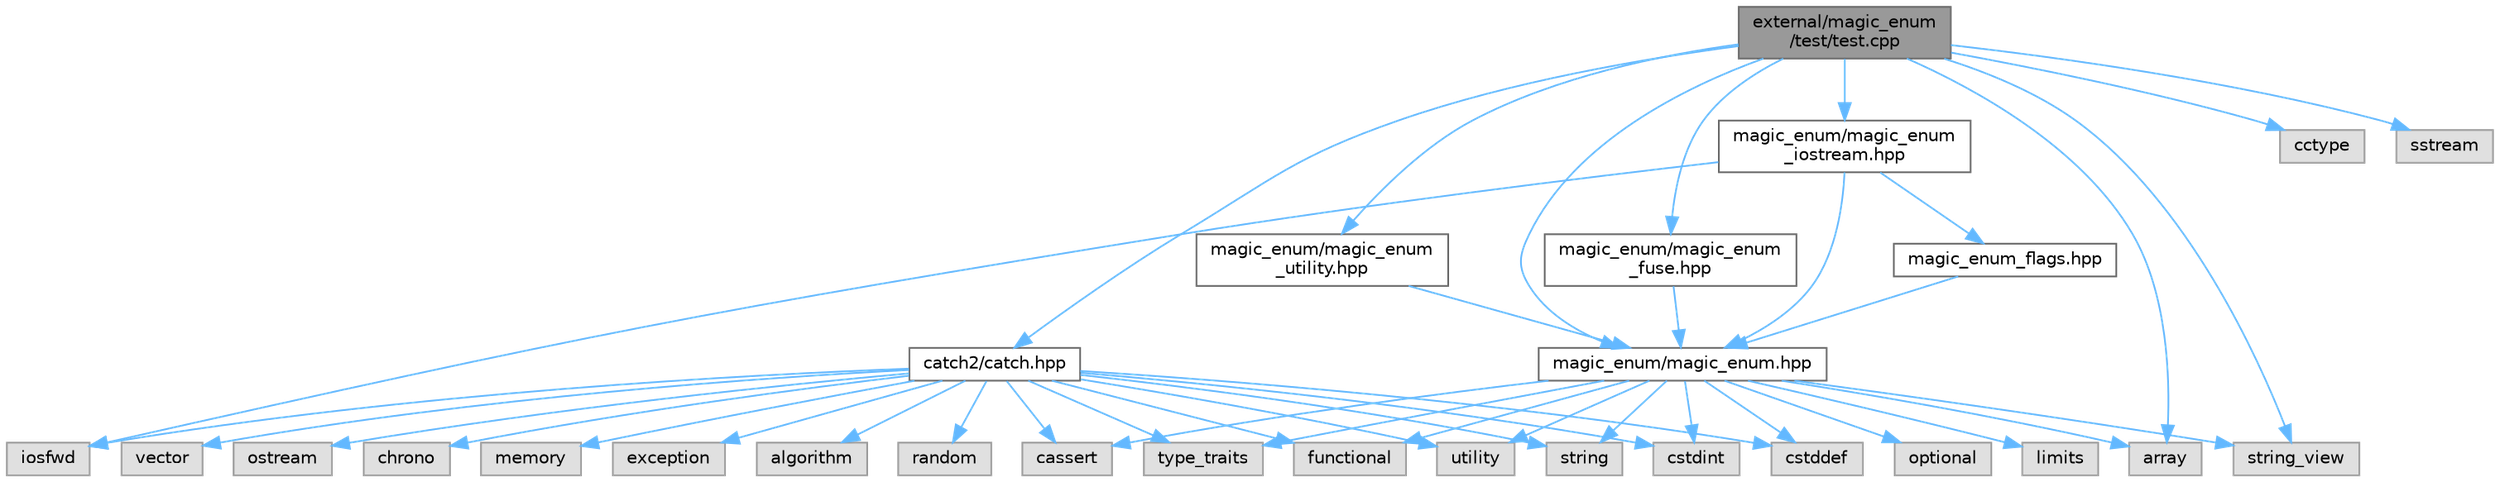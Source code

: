 digraph "external/magic_enum/test/test.cpp"
{
 // LATEX_PDF_SIZE
  bgcolor="transparent";
  edge [fontname=Helvetica,fontsize=10,labelfontname=Helvetica,labelfontsize=10];
  node [fontname=Helvetica,fontsize=10,shape=box,height=0.2,width=0.4];
  Node1 [id="Node000001",label="external/magic_enum\l/test/test.cpp",height=0.2,width=0.4,color="gray40", fillcolor="grey60", style="filled", fontcolor="black",tooltip=" "];
  Node1 -> Node2 [id="edge42_Node000001_Node000002",color="steelblue1",style="solid",tooltip=" "];
  Node2 [id="Node000002",label="catch2/catch.hpp",height=0.2,width=0.4,color="grey40", fillcolor="white", style="filled",URL="$catch_8hpp.html",tooltip=" "];
  Node2 -> Node3 [id="edge43_Node000002_Node000003",color="steelblue1",style="solid",tooltip=" "];
  Node3 [id="Node000003",label="iosfwd",height=0.2,width=0.4,color="grey60", fillcolor="#E0E0E0", style="filled",tooltip=" "];
  Node2 -> Node4 [id="edge44_Node000002_Node000004",color="steelblue1",style="solid",tooltip=" "];
  Node4 [id="Node000004",label="string",height=0.2,width=0.4,color="grey60", fillcolor="#E0E0E0", style="filled",tooltip=" "];
  Node2 -> Node5 [id="edge45_Node000002_Node000005",color="steelblue1",style="solid",tooltip=" "];
  Node5 [id="Node000005",label="cstdint",height=0.2,width=0.4,color="grey60", fillcolor="#E0E0E0", style="filled",tooltip=" "];
  Node2 -> Node6 [id="edge46_Node000002_Node000006",color="steelblue1",style="solid",tooltip=" "];
  Node6 [id="Node000006",label="vector",height=0.2,width=0.4,color="grey60", fillcolor="#E0E0E0", style="filled",tooltip=" "];
  Node2 -> Node7 [id="edge47_Node000002_Node000007",color="steelblue1",style="solid",tooltip=" "];
  Node7 [id="Node000007",label="cstddef",height=0.2,width=0.4,color="grey60", fillcolor="#E0E0E0", style="filled",tooltip=" "];
  Node2 -> Node8 [id="edge48_Node000002_Node000008",color="steelblue1",style="solid",tooltip=" "];
  Node8 [id="Node000008",label="cassert",height=0.2,width=0.4,color="grey60", fillcolor="#E0E0E0", style="filled",tooltip=" "];
  Node2 -> Node9 [id="edge49_Node000002_Node000009",color="steelblue1",style="solid",tooltip=" "];
  Node9 [id="Node000009",label="type_traits",height=0.2,width=0.4,color="grey60", fillcolor="#E0E0E0", style="filled",tooltip=" "];
  Node2 -> Node10 [id="edge50_Node000002_Node000010",color="steelblue1",style="solid",tooltip=" "];
  Node10 [id="Node000010",label="ostream",height=0.2,width=0.4,color="grey60", fillcolor="#E0E0E0", style="filled",tooltip=" "];
  Node2 -> Node11 [id="edge51_Node000002_Node000011",color="steelblue1",style="solid",tooltip=" "];
  Node11 [id="Node000011",label="chrono",height=0.2,width=0.4,color="grey60", fillcolor="#E0E0E0", style="filled",tooltip=" "];
  Node2 -> Node12 [id="edge52_Node000002_Node000012",color="steelblue1",style="solid",tooltip=" "];
  Node12 [id="Node000012",label="memory",height=0.2,width=0.4,color="grey60", fillcolor="#E0E0E0", style="filled",tooltip=" "];
  Node2 -> Node13 [id="edge53_Node000002_Node000013",color="steelblue1",style="solid",tooltip=" "];
  Node13 [id="Node000013",label="exception",height=0.2,width=0.4,color="grey60", fillcolor="#E0E0E0", style="filled",tooltip=" "];
  Node2 -> Node14 [id="edge54_Node000002_Node000014",color="steelblue1",style="solid",tooltip=" "];
  Node14 [id="Node000014",label="functional",height=0.2,width=0.4,color="grey60", fillcolor="#E0E0E0", style="filled",tooltip=" "];
  Node2 -> Node15 [id="edge55_Node000002_Node000015",color="steelblue1",style="solid",tooltip=" "];
  Node15 [id="Node000015",label="algorithm",height=0.2,width=0.4,color="grey60", fillcolor="#E0E0E0", style="filled",tooltip=" "];
  Node2 -> Node16 [id="edge56_Node000002_Node000016",color="steelblue1",style="solid",tooltip=" "];
  Node16 [id="Node000016",label="utility",height=0.2,width=0.4,color="grey60", fillcolor="#E0E0E0", style="filled",tooltip=" "];
  Node2 -> Node17 [id="edge57_Node000002_Node000017",color="steelblue1",style="solid",tooltip=" "];
  Node17 [id="Node000017",label="random",height=0.2,width=0.4,color="grey60", fillcolor="#E0E0E0", style="filled",tooltip=" "];
  Node1 -> Node18 [id="edge58_Node000001_Node000018",color="steelblue1",style="solid",tooltip=" "];
  Node18 [id="Node000018",label="magic_enum/magic_enum.hpp",height=0.2,width=0.4,color="grey40", fillcolor="white", style="filled",URL="$magic__enum_8hpp.html",tooltip=" "];
  Node18 -> Node19 [id="edge59_Node000018_Node000019",color="steelblue1",style="solid",tooltip=" "];
  Node19 [id="Node000019",label="array",height=0.2,width=0.4,color="grey60", fillcolor="#E0E0E0", style="filled",tooltip=" "];
  Node18 -> Node7 [id="edge60_Node000018_Node000007",color="steelblue1",style="solid",tooltip=" "];
  Node18 -> Node5 [id="edge61_Node000018_Node000005",color="steelblue1",style="solid",tooltip=" "];
  Node18 -> Node14 [id="edge62_Node000018_Node000014",color="steelblue1",style="solid",tooltip=" "];
  Node18 -> Node20 [id="edge63_Node000018_Node000020",color="steelblue1",style="solid",tooltip=" "];
  Node20 [id="Node000020",label="limits",height=0.2,width=0.4,color="grey60", fillcolor="#E0E0E0", style="filled",tooltip=" "];
  Node18 -> Node9 [id="edge64_Node000018_Node000009",color="steelblue1",style="solid",tooltip=" "];
  Node18 -> Node16 [id="edge65_Node000018_Node000016",color="steelblue1",style="solid",tooltip=" "];
  Node18 -> Node21 [id="edge66_Node000018_Node000021",color="steelblue1",style="solid",tooltip=" "];
  Node21 [id="Node000021",label="optional",height=0.2,width=0.4,color="grey60", fillcolor="#E0E0E0", style="filled",tooltip=" "];
  Node18 -> Node4 [id="edge67_Node000018_Node000004",color="steelblue1",style="solid",tooltip=" "];
  Node18 -> Node22 [id="edge68_Node000018_Node000022",color="steelblue1",style="solid",tooltip=" "];
  Node22 [id="Node000022",label="string_view",height=0.2,width=0.4,color="grey60", fillcolor="#E0E0E0", style="filled",tooltip=" "];
  Node18 -> Node8 [id="edge69_Node000018_Node000008",color="steelblue1",style="solid",tooltip=" "];
  Node1 -> Node23 [id="edge70_Node000001_Node000023",color="steelblue1",style="solid",tooltip=" "];
  Node23 [id="Node000023",label="magic_enum/magic_enum\l_fuse.hpp",height=0.2,width=0.4,color="grey40", fillcolor="white", style="filled",URL="$magic__enum__fuse_8hpp.html",tooltip=" "];
  Node23 -> Node18 [id="edge71_Node000023_Node000018",color="steelblue1",style="solid",tooltip=" "];
  Node1 -> Node24 [id="edge72_Node000001_Node000024",color="steelblue1",style="solid",tooltip=" "];
  Node24 [id="Node000024",label="magic_enum/magic_enum\l_iostream.hpp",height=0.2,width=0.4,color="grey40", fillcolor="white", style="filled",URL="$magic__enum__iostream_8hpp.html",tooltip=" "];
  Node24 -> Node18 [id="edge73_Node000024_Node000018",color="steelblue1",style="solid",tooltip=" "];
  Node24 -> Node25 [id="edge74_Node000024_Node000025",color="steelblue1",style="solid",tooltip=" "];
  Node25 [id="Node000025",label="magic_enum_flags.hpp",height=0.2,width=0.4,color="grey40", fillcolor="white", style="filled",URL="$magic__enum__flags_8hpp.html",tooltip=" "];
  Node25 -> Node18 [id="edge75_Node000025_Node000018",color="steelblue1",style="solid",tooltip=" "];
  Node24 -> Node3 [id="edge76_Node000024_Node000003",color="steelblue1",style="solid",tooltip=" "];
  Node1 -> Node26 [id="edge77_Node000001_Node000026",color="steelblue1",style="solid",tooltip=" "];
  Node26 [id="Node000026",label="magic_enum/magic_enum\l_utility.hpp",height=0.2,width=0.4,color="grey40", fillcolor="white", style="filled",URL="$magic__enum__utility_8hpp.html",tooltip=" "];
  Node26 -> Node18 [id="edge78_Node000026_Node000018",color="steelblue1",style="solid",tooltip=" "];
  Node1 -> Node19 [id="edge79_Node000001_Node000019",color="steelblue1",style="solid",tooltip=" "];
  Node1 -> Node27 [id="edge80_Node000001_Node000027",color="steelblue1",style="solid",tooltip=" "];
  Node27 [id="Node000027",label="cctype",height=0.2,width=0.4,color="grey60", fillcolor="#E0E0E0", style="filled",tooltip=" "];
  Node1 -> Node22 [id="edge81_Node000001_Node000022",color="steelblue1",style="solid",tooltip=" "];
  Node1 -> Node28 [id="edge82_Node000001_Node000028",color="steelblue1",style="solid",tooltip=" "];
  Node28 [id="Node000028",label="sstream",height=0.2,width=0.4,color="grey60", fillcolor="#E0E0E0", style="filled",tooltip=" "];
}
